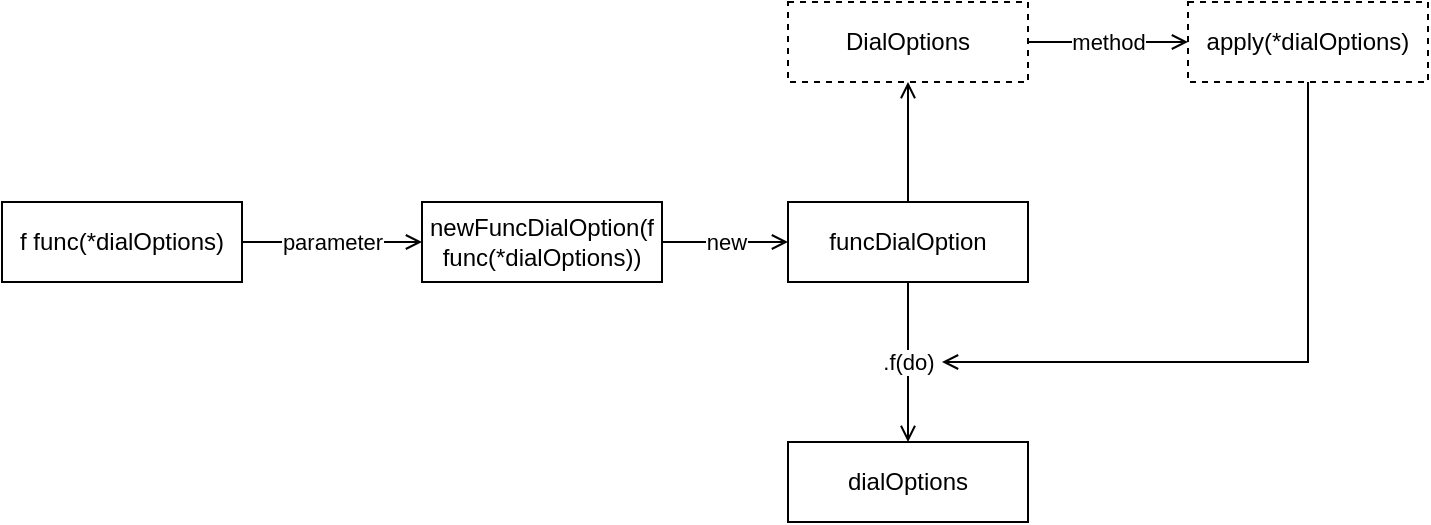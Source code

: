 <mxfile version="11.0.4" type="github"><diagram id="y7hxly3QPNDddCpGnAqN" name="Page-1"><mxGraphModel dx="1426" dy="879" grid="1" gridSize="10" guides="1" tooltips="1" connect="1" arrows="1" fold="1" page="1" pageScale="1" pageWidth="827" pageHeight="1169" math="0" shadow="0"><root><mxCell id="0"/><mxCell id="1" parent="0"/><mxCell id="cmfJOKes3-AbFqgMFrM8-1" value="dialOptions" style="rounded=0;whiteSpace=wrap;html=1;shadow=0;glass=0;comic=0;" vertex="1" parent="1"><mxGeometry x="413" y="320" width="120" height="40" as="geometry"/></mxCell><mxCell id="cmfJOKes3-AbFqgMFrM8-4" value="method" style="edgeStyle=orthogonalEdgeStyle;rounded=0;orthogonalLoop=1;jettySize=auto;html=1;endArrow=open;endFill=0;" edge="1" parent="1" source="cmfJOKes3-AbFqgMFrM8-2" target="cmfJOKes3-AbFqgMFrM8-3"><mxGeometry relative="1" as="geometry"/></mxCell><mxCell id="cmfJOKes3-AbFqgMFrM8-2" value="DialOptions" style="rounded=0;whiteSpace=wrap;html=1;shadow=0;glass=0;comic=0;dashed=1;" vertex="1" parent="1"><mxGeometry x="413" y="100" width="120" height="40" as="geometry"/></mxCell><mxCell id="cmfJOKes3-AbFqgMFrM8-20" style="edgeStyle=orthogonalEdgeStyle;rounded=0;orthogonalLoop=1;jettySize=auto;html=1;exitX=0.5;exitY=1;exitDx=0;exitDy=0;endArrow=open;endFill=0;" edge="1" parent="1" source="cmfJOKes3-AbFqgMFrM8-3"><mxGeometry relative="1" as="geometry"><mxPoint x="490" y="280" as="targetPoint"/><Array as="points"><mxPoint x="673" y="280"/></Array></mxGeometry></mxCell><mxCell id="cmfJOKes3-AbFqgMFrM8-3" value="apply(*dialOptions)" style="rounded=0;whiteSpace=wrap;html=1;shadow=0;glass=0;comic=0;dashed=1;" vertex="1" parent="1"><mxGeometry x="613" y="100" width="120" height="40" as="geometry"/></mxCell><mxCell id="cmfJOKes3-AbFqgMFrM8-10" style="edgeStyle=orthogonalEdgeStyle;rounded=0;orthogonalLoop=1;jettySize=auto;html=1;exitX=0.5;exitY=0;exitDx=0;exitDy=0;entryX=0.5;entryY=1;entryDx=0;entryDy=0;endArrow=open;endFill=0;" edge="1" parent="1" source="cmfJOKes3-AbFqgMFrM8-7" target="cmfJOKes3-AbFqgMFrM8-2"><mxGeometry relative="1" as="geometry"/></mxCell><mxCell id="cmfJOKes3-AbFqgMFrM8-18" value=".f(do)" style="edgeStyle=orthogonalEdgeStyle;rounded=0;orthogonalLoop=1;jettySize=auto;html=1;exitX=0.5;exitY=1;exitDx=0;exitDy=0;entryX=0.5;entryY=0;entryDx=0;entryDy=0;endArrow=open;endFill=0;" edge="1" parent="1" source="cmfJOKes3-AbFqgMFrM8-7" target="cmfJOKes3-AbFqgMFrM8-1"><mxGeometry relative="1" as="geometry"/></mxCell><mxCell id="cmfJOKes3-AbFqgMFrM8-7" value="funcDialOption" style="rounded=0;whiteSpace=wrap;html=1;shadow=0;glass=0;comic=0;" vertex="1" parent="1"><mxGeometry x="413" y="200" width="120" height="40" as="geometry"/></mxCell><mxCell id="cmfJOKes3-AbFqgMFrM8-12" value="parameter" style="edgeStyle=orthogonalEdgeStyle;rounded=0;orthogonalLoop=1;jettySize=auto;html=1;exitX=1;exitY=0.5;exitDx=0;exitDy=0;endArrow=open;endFill=0;" edge="1" parent="1" source="cmfJOKes3-AbFqgMFrM8-8" target="cmfJOKes3-AbFqgMFrM8-11"><mxGeometry relative="1" as="geometry"/></mxCell><mxCell id="cmfJOKes3-AbFqgMFrM8-8" value="f func(*dialOptions)" style="rounded=0;whiteSpace=wrap;html=1;shadow=0;glass=0;comic=0;" vertex="1" parent="1"><mxGeometry x="20" y="200" width="120" height="40" as="geometry"/></mxCell><mxCell id="cmfJOKes3-AbFqgMFrM8-13" value="new" style="edgeStyle=orthogonalEdgeStyle;rounded=0;orthogonalLoop=1;jettySize=auto;html=1;exitX=1;exitY=0.5;exitDx=0;exitDy=0;entryX=0;entryY=0.5;entryDx=0;entryDy=0;endArrow=open;endFill=0;" edge="1" parent="1" source="cmfJOKes3-AbFqgMFrM8-11" target="cmfJOKes3-AbFqgMFrM8-7"><mxGeometry relative="1" as="geometry"/></mxCell><mxCell id="cmfJOKes3-AbFqgMFrM8-11" value="newFuncDialOption(f func(*dialOptions))" style="rounded=0;whiteSpace=wrap;html=1;shadow=0;glass=0;comic=0;" vertex="1" parent="1"><mxGeometry x="230" y="200" width="120" height="40" as="geometry"/></mxCell></root></mxGraphModel></diagram></mxfile>